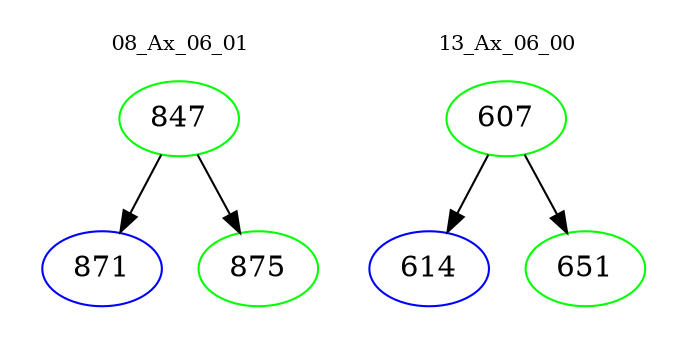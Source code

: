 digraph{
subgraph cluster_0 {
color = white
label = "08_Ax_06_01";
fontsize=10;
T0_847 [label="847", color="green"]
T0_847 -> T0_871 [color="black"]
T0_871 [label="871", color="blue"]
T0_847 -> T0_875 [color="black"]
T0_875 [label="875", color="green"]
}
subgraph cluster_1 {
color = white
label = "13_Ax_06_00";
fontsize=10;
T1_607 [label="607", color="green"]
T1_607 -> T1_614 [color="black"]
T1_614 [label="614", color="blue"]
T1_607 -> T1_651 [color="black"]
T1_651 [label="651", color="green"]
}
}
